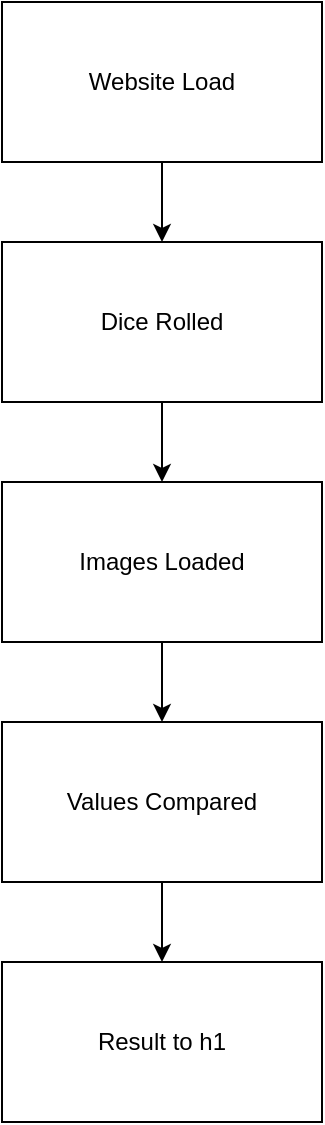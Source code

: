 <mxfile version="24.7.16">
  <diagram name="Page-1" id="5l9noZ6YuEke5uppo-c-">
    <mxGraphModel dx="594" dy="1578" grid="1" gridSize="10" guides="1" tooltips="1" connect="1" arrows="1" fold="1" page="1" pageScale="1" pageWidth="850" pageHeight="1100" math="0" shadow="0">
      <root>
        <mxCell id="0" />
        <mxCell id="1" parent="0" />
        <mxCell id="rL7VeC7IucTVd_eHaZTc-4" value="" style="edgeStyle=orthogonalEdgeStyle;rounded=0;orthogonalLoop=1;jettySize=auto;html=1;" edge="1" parent="1" source="rL7VeC7IucTVd_eHaZTc-1" target="rL7VeC7IucTVd_eHaZTc-2">
          <mxGeometry relative="1" as="geometry" />
        </mxCell>
        <mxCell id="rL7VeC7IucTVd_eHaZTc-1" value="Website Load" style="rounded=0;whiteSpace=wrap;html=1;" vertex="1" parent="1">
          <mxGeometry x="240" y="120" width="160" height="80" as="geometry" />
        </mxCell>
        <mxCell id="rL7VeC7IucTVd_eHaZTc-5" value="" style="edgeStyle=orthogonalEdgeStyle;rounded=0;orthogonalLoop=1;jettySize=auto;html=1;" edge="1" parent="1" source="rL7VeC7IucTVd_eHaZTc-2" target="rL7VeC7IucTVd_eHaZTc-3">
          <mxGeometry relative="1" as="geometry" />
        </mxCell>
        <mxCell id="rL7VeC7IucTVd_eHaZTc-2" value="Dice Rolled" style="rounded=0;whiteSpace=wrap;html=1;" vertex="1" parent="1">
          <mxGeometry x="240" y="240" width="160" height="80" as="geometry" />
        </mxCell>
        <mxCell id="rL7VeC7IucTVd_eHaZTc-7" value="" style="edgeStyle=orthogonalEdgeStyle;rounded=0;orthogonalLoop=1;jettySize=auto;html=1;" edge="1" parent="1" source="rL7VeC7IucTVd_eHaZTc-3" target="rL7VeC7IucTVd_eHaZTc-6">
          <mxGeometry relative="1" as="geometry" />
        </mxCell>
        <mxCell id="rL7VeC7IucTVd_eHaZTc-3" value="Images Loaded" style="rounded=0;whiteSpace=wrap;html=1;" vertex="1" parent="1">
          <mxGeometry x="240" y="360" width="160" height="80" as="geometry" />
        </mxCell>
        <mxCell id="rL7VeC7IucTVd_eHaZTc-9" value="" style="edgeStyle=orthogonalEdgeStyle;rounded=0;orthogonalLoop=1;jettySize=auto;html=1;" edge="1" parent="1" source="rL7VeC7IucTVd_eHaZTc-6" target="rL7VeC7IucTVd_eHaZTc-8">
          <mxGeometry relative="1" as="geometry" />
        </mxCell>
        <mxCell id="rL7VeC7IucTVd_eHaZTc-6" value="Values Compared" style="rounded=0;whiteSpace=wrap;html=1;" vertex="1" parent="1">
          <mxGeometry x="240" y="480" width="160" height="80" as="geometry" />
        </mxCell>
        <mxCell id="rL7VeC7IucTVd_eHaZTc-8" value="Result to h1" style="rounded=0;whiteSpace=wrap;html=1;" vertex="1" parent="1">
          <mxGeometry x="240" y="600" width="160" height="80" as="geometry" />
        </mxCell>
      </root>
    </mxGraphModel>
  </diagram>
</mxfile>
